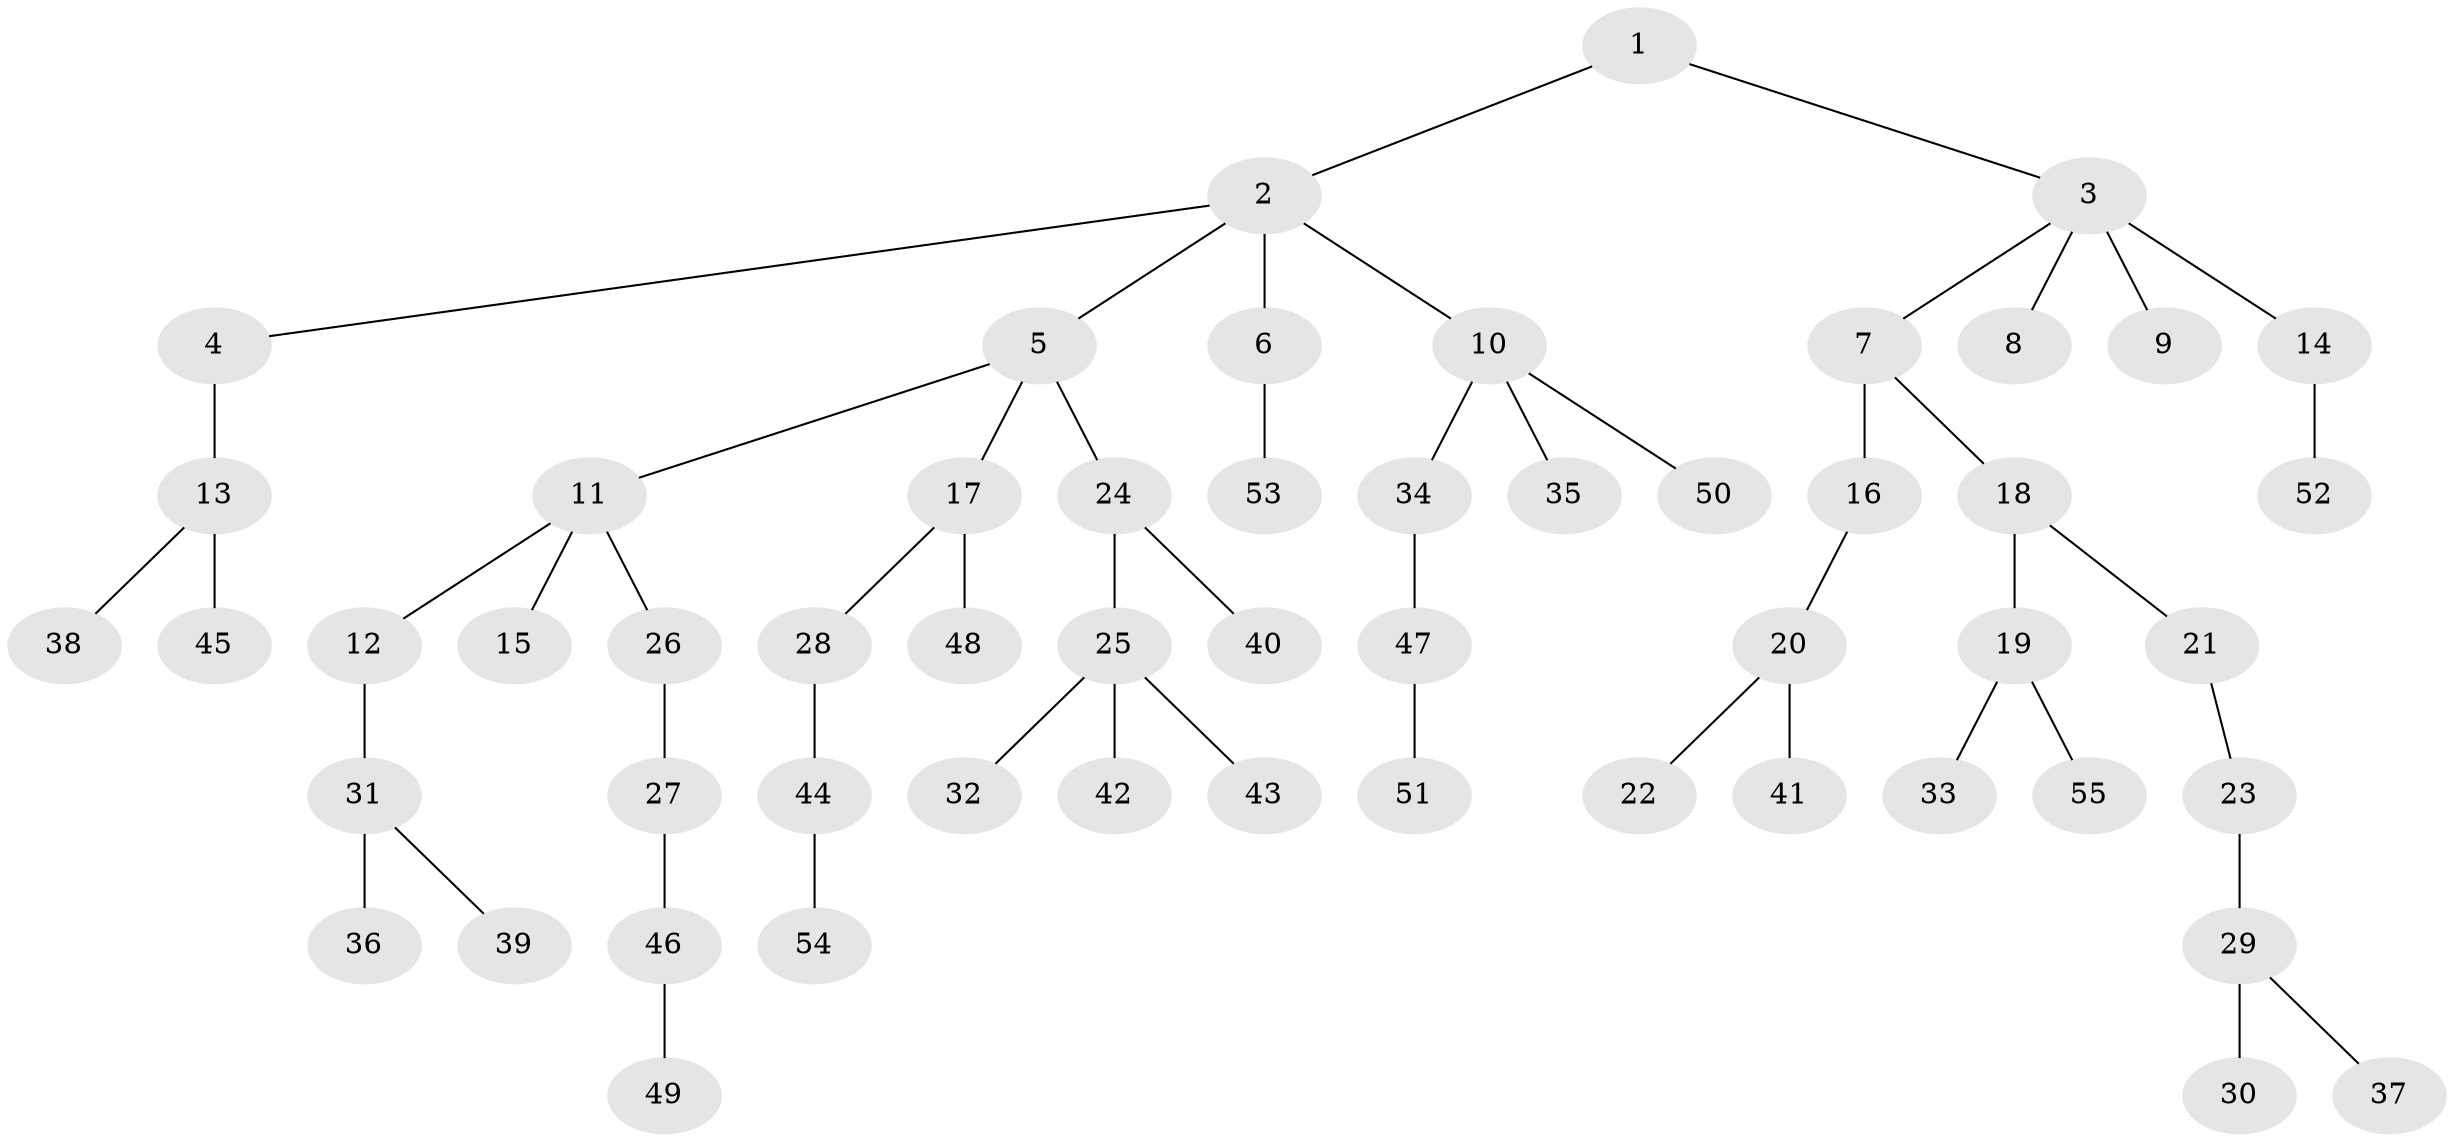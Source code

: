 // original degree distribution, {3: 0.14285714285714285, 6: 0.022556390977443608, 5: 0.03759398496240601, 4: 0.07518796992481203, 2: 0.21052631578947367, 1: 0.5112781954887218}
// Generated by graph-tools (version 1.1) at 2025/51/03/04/25 22:51:41]
// undirected, 55 vertices, 54 edges
graph export_dot {
  node [color=gray90,style=filled];
  1;
  2;
  3;
  4;
  5;
  6;
  7;
  8;
  9;
  10;
  11;
  12;
  13;
  14;
  15;
  16;
  17;
  18;
  19;
  20;
  21;
  22;
  23;
  24;
  25;
  26;
  27;
  28;
  29;
  30;
  31;
  32;
  33;
  34;
  35;
  36;
  37;
  38;
  39;
  40;
  41;
  42;
  43;
  44;
  45;
  46;
  47;
  48;
  49;
  50;
  51;
  52;
  53;
  54;
  55;
  1 -- 2 [weight=1.0];
  1 -- 3 [weight=1.0];
  2 -- 4 [weight=1.0];
  2 -- 5 [weight=1.0];
  2 -- 6 [weight=1.0];
  2 -- 10 [weight=1.0];
  3 -- 7 [weight=1.0];
  3 -- 8 [weight=1.0];
  3 -- 9 [weight=2.0];
  3 -- 14 [weight=1.0];
  4 -- 13 [weight=3.0];
  5 -- 11 [weight=1.0];
  5 -- 17 [weight=1.0];
  5 -- 24 [weight=1.0];
  6 -- 53 [weight=1.0];
  7 -- 16 [weight=1.0];
  7 -- 18 [weight=1.0];
  10 -- 34 [weight=1.0];
  10 -- 35 [weight=1.0];
  10 -- 50 [weight=1.0];
  11 -- 12 [weight=1.0];
  11 -- 15 [weight=1.0];
  11 -- 26 [weight=1.0];
  12 -- 31 [weight=1.0];
  13 -- 38 [weight=1.0];
  13 -- 45 [weight=1.0];
  14 -- 52 [weight=1.0];
  16 -- 20 [weight=1.0];
  17 -- 28 [weight=1.0];
  17 -- 48 [weight=1.0];
  18 -- 19 [weight=2.0];
  18 -- 21 [weight=1.0];
  19 -- 33 [weight=1.0];
  19 -- 55 [weight=1.0];
  20 -- 22 [weight=1.0];
  20 -- 41 [weight=1.0];
  21 -- 23 [weight=1.0];
  23 -- 29 [weight=1.0];
  24 -- 25 [weight=1.0];
  24 -- 40 [weight=1.0];
  25 -- 32 [weight=1.0];
  25 -- 42 [weight=1.0];
  25 -- 43 [weight=1.0];
  26 -- 27 [weight=1.0];
  27 -- 46 [weight=1.0];
  28 -- 44 [weight=1.0];
  29 -- 30 [weight=3.0];
  29 -- 37 [weight=1.0];
  31 -- 36 [weight=3.0];
  31 -- 39 [weight=1.0];
  34 -- 47 [weight=1.0];
  44 -- 54 [weight=1.0];
  46 -- 49 [weight=1.0];
  47 -- 51 [weight=1.0];
}
